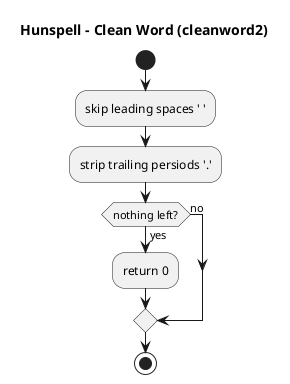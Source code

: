 @startuml

title Hunspell - Clean Word (cleanword2)

start
:skip leading spaces ' ';
:strip trailing persiods '.';
if (nothing left?) then (yes)
	:return 0;
else (no)
endif
stop

@enduml
